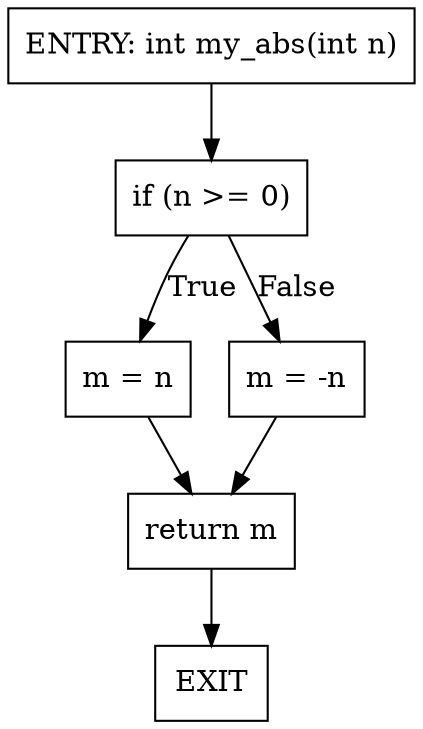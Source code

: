digraph CFG_my_abs {
    node [shape=box];
    entry [label="ENTRY: int my_abs(int n)"];
    cond [label="if (n >= 0)"];
    true [label="m = n"];
    false [label="m = -n"];
    return [label="return m"];
    exit [label="EXIT"];

    entry -> cond;
    cond -> true [label="True"];
    cond -> false [label="False"];
    true -> return;
    false -> return;
    return -> exit;
}